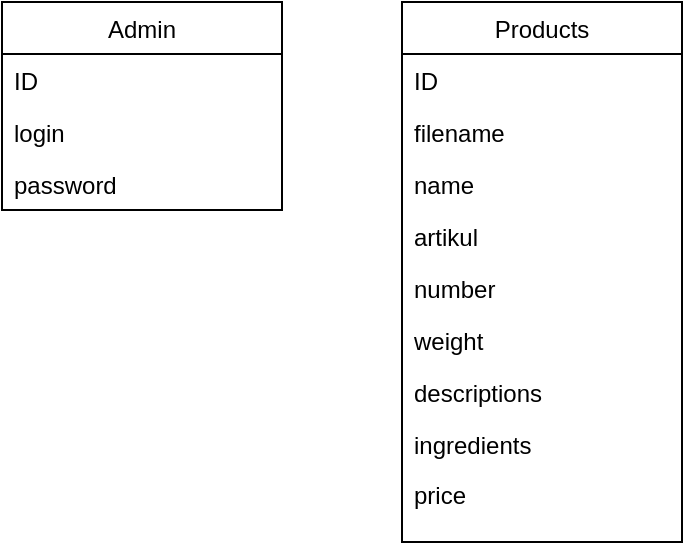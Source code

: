 <mxfile version="12.9.14" type="google"><diagram name="Page-1" id="c4acf3e9-155e-7222-9cf6-157b1a14988f"><mxGraphModel dx="1108" dy="482" grid="1" gridSize="10" guides="1" tooltips="1" connect="1" arrows="1" fold="1" page="1" pageScale="1" pageWidth="850" pageHeight="1100" background="#ffffff" math="0" shadow="0"><root><mxCell id="0"/><mxCell id="1" parent="0"/><mxCell id="Gnw_6mSnx7zweX6vN46_-1" value="Admin" style="swimlane;fontStyle=0;childLayout=stackLayout;horizontal=1;startSize=26;fillColor=none;horizontalStack=0;resizeParent=1;resizeParentMax=0;resizeLast=0;collapsible=1;marginBottom=0;" vertex="1" parent="1"><mxGeometry x="170" y="310" width="140" height="104" as="geometry"/></mxCell><mxCell id="Gnw_6mSnx7zweX6vN46_-2" value="ID" style="text;strokeColor=none;fillColor=none;align=left;verticalAlign=top;spacingLeft=4;spacingRight=4;overflow=hidden;rotatable=0;points=[[0,0.5],[1,0.5]];portConstraint=eastwest;" vertex="1" parent="Gnw_6mSnx7zweX6vN46_-1"><mxGeometry y="26" width="140" height="26" as="geometry"/></mxCell><mxCell id="Gnw_6mSnx7zweX6vN46_-3" value="login" style="text;strokeColor=none;fillColor=none;align=left;verticalAlign=top;spacingLeft=4;spacingRight=4;overflow=hidden;rotatable=0;points=[[0,0.5],[1,0.5]];portConstraint=eastwest;" vertex="1" parent="Gnw_6mSnx7zweX6vN46_-1"><mxGeometry y="52" width="140" height="26" as="geometry"/></mxCell><mxCell id="Gnw_6mSnx7zweX6vN46_-4" value="password" style="text;strokeColor=none;fillColor=none;align=left;verticalAlign=top;spacingLeft=4;spacingRight=4;overflow=hidden;rotatable=0;points=[[0,0.5],[1,0.5]];portConstraint=eastwest;" vertex="1" parent="Gnw_6mSnx7zweX6vN46_-1"><mxGeometry y="78" width="140" height="26" as="geometry"/></mxCell><mxCell id="Gnw_6mSnx7zweX6vN46_-5" value="Products" style="swimlane;fontStyle=0;childLayout=stackLayout;horizontal=1;startSize=26;fillColor=none;horizontalStack=0;resizeParent=1;resizeParentMax=0;resizeLast=0;collapsible=1;marginBottom=0;" vertex="1" parent="1"><mxGeometry x="370" y="310" width="140" height="270" as="geometry"><mxRectangle x="370" y="310" width="80" height="26" as="alternateBounds"/></mxGeometry></mxCell><mxCell id="Gnw_6mSnx7zweX6vN46_-6" value="ID" style="text;strokeColor=none;fillColor=none;align=left;verticalAlign=top;spacingLeft=4;spacingRight=4;overflow=hidden;rotatable=0;points=[[0,0.5],[1,0.5]];portConstraint=eastwest;" vertex="1" parent="Gnw_6mSnx7zweX6vN46_-5"><mxGeometry y="26" width="140" height="26" as="geometry"/></mxCell><mxCell id="Gnw_6mSnx7zweX6vN46_-7" value="filename" style="text;strokeColor=none;fillColor=none;align=left;verticalAlign=top;spacingLeft=4;spacingRight=4;overflow=hidden;rotatable=0;points=[[0,0.5],[1,0.5]];portConstraint=eastwest;" vertex="1" parent="Gnw_6mSnx7zweX6vN46_-5"><mxGeometry y="52" width="140" height="26" as="geometry"/></mxCell><mxCell id="Gnw_6mSnx7zweX6vN46_-8" value="name" style="text;strokeColor=none;fillColor=none;align=left;verticalAlign=top;spacingLeft=4;spacingRight=4;overflow=hidden;rotatable=0;points=[[0,0.5],[1,0.5]];portConstraint=eastwest;" vertex="1" parent="Gnw_6mSnx7zweX6vN46_-5"><mxGeometry y="78" width="140" height="192" as="geometry"/></mxCell><mxCell id="Gnw_6mSnx7zweX6vN46_-9" value="artikul" style="text;strokeColor=none;fillColor=none;align=left;verticalAlign=top;spacingLeft=4;spacingRight=4;overflow=hidden;rotatable=0;points=[[0,0.5],[1,0.5]];portConstraint=eastwest;" vertex="1" parent="1"><mxGeometry x="370" y="414" width="140" height="26" as="geometry"/></mxCell><mxCell id="Gnw_6mSnx7zweX6vN46_-11" value="number" style="text;strokeColor=none;fillColor=none;align=left;verticalAlign=top;spacingLeft=4;spacingRight=4;overflow=hidden;rotatable=0;points=[[0,0.5],[1,0.5]];portConstraint=eastwest;" vertex="1" parent="1"><mxGeometry x="370" y="440" width="140" height="26" as="geometry"/></mxCell><mxCell id="Gnw_6mSnx7zweX6vN46_-13" value="weight" style="text;strokeColor=none;fillColor=none;align=left;verticalAlign=top;spacingLeft=4;spacingRight=4;overflow=hidden;rotatable=0;points=[[0,0.5],[1,0.5]];portConstraint=eastwest;" vertex="1" parent="1"><mxGeometry x="370" y="466" width="140" height="26" as="geometry"/></mxCell><mxCell id="Gnw_6mSnx7zweX6vN46_-14" value="descriptions" style="text;strokeColor=none;fillColor=none;align=left;verticalAlign=top;spacingLeft=4;spacingRight=4;overflow=hidden;rotatable=0;points=[[0,0.5],[1,0.5]];portConstraint=eastwest;" vertex="1" parent="1"><mxGeometry x="370" y="492" width="140" height="26" as="geometry"/></mxCell><mxCell id="Gnw_6mSnx7zweX6vN46_-15" value="ingredients" style="text;strokeColor=none;fillColor=none;align=left;verticalAlign=top;spacingLeft=4;spacingRight=4;overflow=hidden;rotatable=0;points=[[0,0.5],[1,0.5]];portConstraint=eastwest;" vertex="1" parent="1"><mxGeometry x="370" y="518" width="140" height="26" as="geometry"/></mxCell><mxCell id="Gnw_6mSnx7zweX6vN46_-17" value="price" style="text;strokeColor=none;fillColor=none;align=left;verticalAlign=top;spacingLeft=4;spacingRight=4;overflow=hidden;rotatable=0;points=[[0,0.5],[1,0.5]];portConstraint=eastwest;" vertex="1" parent="1"><mxGeometry x="370" y="543" width="140" height="26" as="geometry"/></mxCell></root></mxGraphModel></diagram></mxfile>